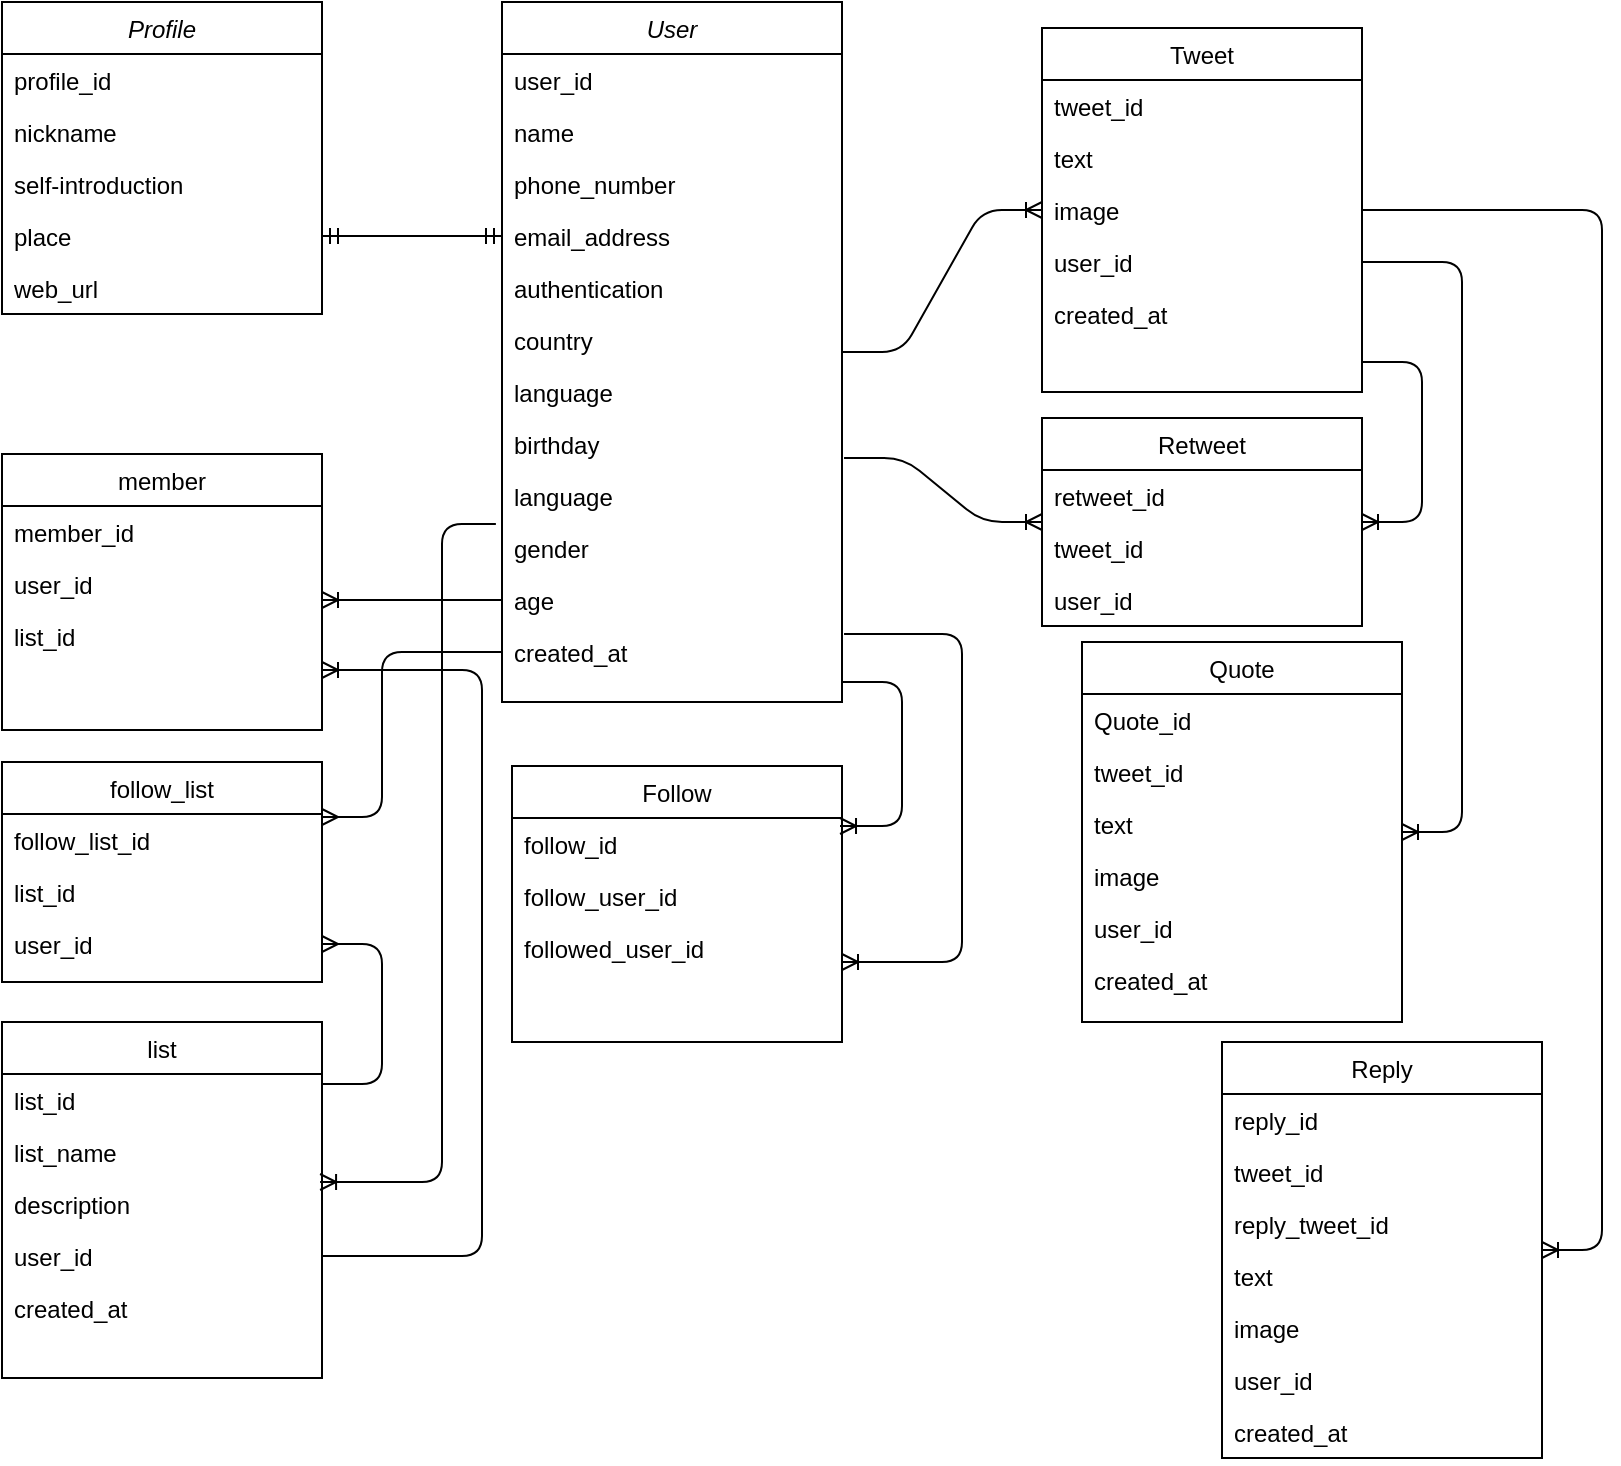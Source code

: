 <mxfile version="14.9.3" type="github">
  <diagram id="C5RBs43oDa-KdzZeNtuy" name="Page-1">
    <mxGraphModel dx="967" dy="479" grid="1" gridSize="10" guides="1" tooltips="1" connect="1" arrows="1" fold="1" page="1" pageScale="1" pageWidth="827" pageHeight="1169" math="0" shadow="0">
      <root>
        <mxCell id="WIyWlLk6GJQsqaUBKTNV-0" />
        <mxCell id="WIyWlLk6GJQsqaUBKTNV-1" parent="WIyWlLk6GJQsqaUBKTNV-0" />
        <mxCell id="zkfFHV4jXpPFQw0GAbJ--0" value="Profile" style="swimlane;fontStyle=2;align=center;verticalAlign=top;childLayout=stackLayout;horizontal=1;startSize=26;horizontalStack=0;resizeParent=1;resizeLast=0;collapsible=1;marginBottom=0;rounded=0;shadow=0;strokeWidth=1;" parent="WIyWlLk6GJQsqaUBKTNV-1" vertex="1">
          <mxGeometry x="10" y="10" width="160" height="156" as="geometry">
            <mxRectangle x="230" y="140" width="160" height="26" as="alternateBounds" />
          </mxGeometry>
        </mxCell>
        <mxCell id="y94ANgANM26KnY5v4HP3-28" value="profile_id" style="text;align=left;verticalAlign=top;spacingLeft=4;spacingRight=4;overflow=hidden;rotatable=0;points=[[0,0.5],[1,0.5]];portConstraint=eastwest;" parent="zkfFHV4jXpPFQw0GAbJ--0" vertex="1">
          <mxGeometry y="26" width="160" height="26" as="geometry" />
        </mxCell>
        <mxCell id="zkfFHV4jXpPFQw0GAbJ--1" value="nickname" style="text;align=left;verticalAlign=top;spacingLeft=4;spacingRight=4;overflow=hidden;rotatable=0;points=[[0,0.5],[1,0.5]];portConstraint=eastwest;" parent="zkfFHV4jXpPFQw0GAbJ--0" vertex="1">
          <mxGeometry y="52" width="160" height="26" as="geometry" />
        </mxCell>
        <mxCell id="zkfFHV4jXpPFQw0GAbJ--2" value="self-introduction" style="text;align=left;verticalAlign=top;spacingLeft=4;spacingRight=4;overflow=hidden;rotatable=0;points=[[0,0.5],[1,0.5]];portConstraint=eastwest;rounded=0;shadow=0;html=0;" parent="zkfFHV4jXpPFQw0GAbJ--0" vertex="1">
          <mxGeometry y="78" width="160" height="26" as="geometry" />
        </mxCell>
        <mxCell id="zkfFHV4jXpPFQw0GAbJ--3" value="place" style="text;align=left;verticalAlign=top;spacingLeft=4;spacingRight=4;overflow=hidden;rotatable=0;points=[[0,0.5],[1,0.5]];portConstraint=eastwest;rounded=0;shadow=0;html=0;" parent="zkfFHV4jXpPFQw0GAbJ--0" vertex="1">
          <mxGeometry y="104" width="160" height="26" as="geometry" />
        </mxCell>
        <mxCell id="zkfFHV4jXpPFQw0GAbJ--5" value="web_url" style="text;align=left;verticalAlign=top;spacingLeft=4;spacingRight=4;overflow=hidden;rotatable=0;points=[[0,0.5],[1,0.5]];portConstraint=eastwest;" parent="zkfFHV4jXpPFQw0GAbJ--0" vertex="1">
          <mxGeometry y="130" width="160" height="26" as="geometry" />
        </mxCell>
        <mxCell id="zkfFHV4jXpPFQw0GAbJ--6" value="Reply" style="swimlane;fontStyle=0;align=center;verticalAlign=top;childLayout=stackLayout;horizontal=1;startSize=26;horizontalStack=0;resizeParent=1;resizeLast=0;collapsible=1;marginBottom=0;rounded=0;shadow=0;strokeWidth=1;" parent="WIyWlLk6GJQsqaUBKTNV-1" vertex="1">
          <mxGeometry x="620" y="530" width="160" height="208" as="geometry">
            <mxRectangle x="130" y="380" width="160" height="26" as="alternateBounds" />
          </mxGeometry>
        </mxCell>
        <mxCell id="zkfFHV4jXpPFQw0GAbJ--8" value="reply_id" style="text;align=left;verticalAlign=top;spacingLeft=4;spacingRight=4;overflow=hidden;rotatable=0;points=[[0,0.5],[1,0.5]];portConstraint=eastwest;rounded=0;shadow=0;html=0;" parent="zkfFHV4jXpPFQw0GAbJ--6" vertex="1">
          <mxGeometry y="26" width="160" height="26" as="geometry" />
        </mxCell>
        <mxCell id="y94ANgANM26KnY5v4HP3-36" value="tweet_id" style="text;align=left;verticalAlign=top;spacingLeft=4;spacingRight=4;overflow=hidden;rotatable=0;points=[[0,0.5],[1,0.5]];portConstraint=eastwest;rounded=0;shadow=0;html=0;" parent="zkfFHV4jXpPFQw0GAbJ--6" vertex="1">
          <mxGeometry y="52" width="160" height="26" as="geometry" />
        </mxCell>
        <mxCell id="6QJARjqgOK5mBa3c4BNG-0" value="reply_tweet_id" style="text;align=left;verticalAlign=top;spacingLeft=4;spacingRight=4;overflow=hidden;rotatable=0;points=[[0,0.5],[1,0.5]];portConstraint=eastwest;rounded=0;shadow=0;html=0;" parent="zkfFHV4jXpPFQw0GAbJ--6" vertex="1">
          <mxGeometry y="78" width="160" height="26" as="geometry" />
        </mxCell>
        <mxCell id="CVF5ES9fp2ovjowKOkJe-5" value="text" style="text;align=left;verticalAlign=top;spacingLeft=4;spacingRight=4;overflow=hidden;rotatable=0;points=[[0,0.5],[1,0.5]];portConstraint=eastwest;rounded=0;shadow=0;html=0;" parent="zkfFHV4jXpPFQw0GAbJ--6" vertex="1">
          <mxGeometry y="104" width="160" height="26" as="geometry" />
        </mxCell>
        <mxCell id="CVF5ES9fp2ovjowKOkJe-6" value="image" style="text;align=left;verticalAlign=top;spacingLeft=4;spacingRight=4;overflow=hidden;rotatable=0;points=[[0,0.5],[1,0.5]];portConstraint=eastwest;rounded=0;shadow=0;html=0;" parent="zkfFHV4jXpPFQw0GAbJ--6" vertex="1">
          <mxGeometry y="130" width="160" height="26" as="geometry" />
        </mxCell>
        <mxCell id="CVF5ES9fp2ovjowKOkJe-7" value="user_id&#xa;" style="text;align=left;verticalAlign=top;spacingLeft=4;spacingRight=4;overflow=hidden;rotatable=0;points=[[0,0.5],[1,0.5]];portConstraint=eastwest;rounded=0;shadow=0;html=0;" parent="zkfFHV4jXpPFQw0GAbJ--6" vertex="1">
          <mxGeometry y="156" width="160" height="26" as="geometry" />
        </mxCell>
        <mxCell id="y94ANgANM26KnY5v4HP3-78" value="created_at" style="text;align=left;verticalAlign=top;spacingLeft=4;spacingRight=4;overflow=hidden;rotatable=0;points=[[0,0.5],[1,0.5]];portConstraint=eastwest;" parent="zkfFHV4jXpPFQw0GAbJ--6" vertex="1">
          <mxGeometry y="182" width="160" height="26" as="geometry" />
        </mxCell>
        <mxCell id="zkfFHV4jXpPFQw0GAbJ--13" value="Retweet" style="swimlane;fontStyle=0;align=center;verticalAlign=top;childLayout=stackLayout;horizontal=1;startSize=26;horizontalStack=0;resizeParent=1;resizeLast=0;collapsible=1;marginBottom=0;rounded=0;shadow=0;strokeWidth=1;" parent="WIyWlLk6GJQsqaUBKTNV-1" vertex="1">
          <mxGeometry x="530" y="218" width="160" height="104" as="geometry">
            <mxRectangle x="340" y="380" width="170" height="26" as="alternateBounds" />
          </mxGeometry>
        </mxCell>
        <mxCell id="y94ANgANM26KnY5v4HP3-31" value="retweet_id" style="text;align=left;verticalAlign=top;spacingLeft=4;spacingRight=4;overflow=hidden;rotatable=0;points=[[0,0.5],[1,0.5]];portConstraint=eastwest;" parent="zkfFHV4jXpPFQw0GAbJ--13" vertex="1">
          <mxGeometry y="26" width="160" height="26" as="geometry" />
        </mxCell>
        <mxCell id="y94ANgANM26KnY5v4HP3-32" value="tweet_id" style="text;align=left;verticalAlign=top;spacingLeft=4;spacingRight=4;overflow=hidden;rotatable=0;points=[[0,0.5],[1,0.5]];portConstraint=eastwest;" parent="zkfFHV4jXpPFQw0GAbJ--13" vertex="1">
          <mxGeometry y="52" width="160" height="26" as="geometry" />
        </mxCell>
        <mxCell id="y94ANgANM26KnY5v4HP3-33" value="user_id" style="text;align=left;verticalAlign=top;spacingLeft=4;spacingRight=4;overflow=hidden;rotatable=0;points=[[0,0.5],[1,0.5]];portConstraint=eastwest;" parent="zkfFHV4jXpPFQw0GAbJ--13" vertex="1">
          <mxGeometry y="78" width="160" height="26" as="geometry" />
        </mxCell>
        <mxCell id="zkfFHV4jXpPFQw0GAbJ--17" value="Tweet" style="swimlane;fontStyle=0;align=center;verticalAlign=top;childLayout=stackLayout;horizontal=1;startSize=26;horizontalStack=0;resizeParent=1;resizeLast=0;collapsible=1;marginBottom=0;rounded=0;shadow=0;strokeWidth=1;" parent="WIyWlLk6GJQsqaUBKTNV-1" vertex="1">
          <mxGeometry x="530" y="23" width="160" height="182" as="geometry">
            <mxRectangle x="550" y="140" width="160" height="26" as="alternateBounds" />
          </mxGeometry>
        </mxCell>
        <mxCell id="zkfFHV4jXpPFQw0GAbJ--18" value="tweet_id" style="text;align=left;verticalAlign=top;spacingLeft=4;spacingRight=4;overflow=hidden;rotatable=0;points=[[0,0.5],[1,0.5]];portConstraint=eastwest;" parent="zkfFHV4jXpPFQw0GAbJ--17" vertex="1">
          <mxGeometry y="26" width="160" height="26" as="geometry" />
        </mxCell>
        <mxCell id="y94ANgANM26KnY5v4HP3-30" value="text" style="text;align=left;verticalAlign=top;spacingLeft=4;spacingRight=4;overflow=hidden;rotatable=0;points=[[0,0.5],[1,0.5]];portConstraint=eastwest;" parent="zkfFHV4jXpPFQw0GAbJ--17" vertex="1">
          <mxGeometry y="52" width="160" height="26" as="geometry" />
        </mxCell>
        <mxCell id="zkfFHV4jXpPFQw0GAbJ--19" value="image" style="text;align=left;verticalAlign=top;spacingLeft=4;spacingRight=4;overflow=hidden;rotatable=0;points=[[0,0.5],[1,0.5]];portConstraint=eastwest;rounded=0;shadow=0;html=0;" parent="zkfFHV4jXpPFQw0GAbJ--17" vertex="1">
          <mxGeometry y="78" width="160" height="26" as="geometry" />
        </mxCell>
        <mxCell id="zkfFHV4jXpPFQw0GAbJ--20" value="user_id" style="text;align=left;verticalAlign=top;spacingLeft=4;spacingRight=4;overflow=hidden;rotatable=0;points=[[0,0.5],[1,0.5]];portConstraint=eastwest;rounded=0;shadow=0;html=0;" parent="zkfFHV4jXpPFQw0GAbJ--17" vertex="1">
          <mxGeometry y="104" width="160" height="26" as="geometry" />
        </mxCell>
        <mxCell id="y94ANgANM26KnY5v4HP3-72" value="created_at" style="text;align=left;verticalAlign=top;spacingLeft=4;spacingRight=4;overflow=hidden;rotatable=0;points=[[0,0.5],[1,0.5]];portConstraint=eastwest;" parent="zkfFHV4jXpPFQw0GAbJ--17" vertex="1">
          <mxGeometry y="130" width="160" height="26" as="geometry" />
        </mxCell>
        <mxCell id="y94ANgANM26KnY5v4HP3-7" value="User" style="swimlane;fontStyle=2;align=center;verticalAlign=top;childLayout=stackLayout;horizontal=1;startSize=26;horizontalStack=0;resizeParent=1;resizeLast=0;collapsible=1;marginBottom=0;rounded=0;shadow=0;strokeWidth=1;" parent="WIyWlLk6GJQsqaUBKTNV-1" vertex="1">
          <mxGeometry x="260" y="10" width="170" height="350" as="geometry">
            <mxRectangle x="230" y="140" width="160" height="26" as="alternateBounds" />
          </mxGeometry>
        </mxCell>
        <mxCell id="y94ANgANM26KnY5v4HP3-29" value="user_id" style="text;align=left;verticalAlign=top;spacingLeft=4;spacingRight=4;overflow=hidden;rotatable=0;points=[[0,0.5],[1,0.5]];portConstraint=eastwest;" parent="y94ANgANM26KnY5v4HP3-7" vertex="1">
          <mxGeometry y="26" width="170" height="26" as="geometry" />
        </mxCell>
        <mxCell id="y94ANgANM26KnY5v4HP3-8" value="name" style="text;align=left;verticalAlign=top;spacingLeft=4;spacingRight=4;overflow=hidden;rotatable=0;points=[[0,0.5],[1,0.5]];portConstraint=eastwest;" parent="y94ANgANM26KnY5v4HP3-7" vertex="1">
          <mxGeometry y="52" width="170" height="26" as="geometry" />
        </mxCell>
        <mxCell id="y94ANgANM26KnY5v4HP3-9" value="phone_number" style="text;align=left;verticalAlign=top;spacingLeft=4;spacingRight=4;overflow=hidden;rotatable=0;points=[[0,0.5],[1,0.5]];portConstraint=eastwest;rounded=0;shadow=0;html=0;" parent="y94ANgANM26KnY5v4HP3-7" vertex="1">
          <mxGeometry y="78" width="170" height="26" as="geometry" />
        </mxCell>
        <mxCell id="y94ANgANM26KnY5v4HP3-10" value="email_address" style="text;align=left;verticalAlign=top;spacingLeft=4;spacingRight=4;overflow=hidden;rotatable=0;points=[[0,0.5],[1,0.5]];portConstraint=eastwest;rounded=0;shadow=0;html=0;" parent="y94ANgANM26KnY5v4HP3-7" vertex="1">
          <mxGeometry y="104" width="170" height="26" as="geometry" />
        </mxCell>
        <mxCell id="y94ANgANM26KnY5v4HP3-12" value="authentication" style="text;align=left;verticalAlign=top;spacingLeft=4;spacingRight=4;overflow=hidden;rotatable=0;points=[[0,0.5],[1,0.5]];portConstraint=eastwest;" parent="y94ANgANM26KnY5v4HP3-7" vertex="1">
          <mxGeometry y="130" width="170" height="26" as="geometry" />
        </mxCell>
        <mxCell id="y94ANgANM26KnY5v4HP3-22" value="country" style="text;align=left;verticalAlign=top;spacingLeft=4;spacingRight=4;overflow=hidden;rotatable=0;points=[[0,0.5],[1,0.5]];portConstraint=eastwest;" parent="y94ANgANM26KnY5v4HP3-7" vertex="1">
          <mxGeometry y="156" width="170" height="26" as="geometry" />
        </mxCell>
        <mxCell id="y94ANgANM26KnY5v4HP3-23" value="language" style="text;align=left;verticalAlign=top;spacingLeft=4;spacingRight=4;overflow=hidden;rotatable=0;points=[[0,0.5],[1,0.5]];portConstraint=eastwest;" parent="y94ANgANM26KnY5v4HP3-7" vertex="1">
          <mxGeometry y="182" width="170" height="26" as="geometry" />
        </mxCell>
        <mxCell id="y94ANgANM26KnY5v4HP3-25" value="birthday" style="text;align=left;verticalAlign=top;spacingLeft=4;spacingRight=4;overflow=hidden;rotatable=0;points=[[0,0.5],[1,0.5]];portConstraint=eastwest;" parent="y94ANgANM26KnY5v4HP3-7" vertex="1">
          <mxGeometry y="208" width="170" height="26" as="geometry" />
        </mxCell>
        <mxCell id="y94ANgANM26KnY5v4HP3-26" value="language" style="text;align=left;verticalAlign=top;spacingLeft=4;spacingRight=4;overflow=hidden;rotatable=0;points=[[0,0.5],[1,0.5]];portConstraint=eastwest;" parent="y94ANgANM26KnY5v4HP3-7" vertex="1">
          <mxGeometry y="234" width="170" height="26" as="geometry" />
        </mxCell>
        <mxCell id="y94ANgANM26KnY5v4HP3-24" value="gender" style="text;align=left;verticalAlign=top;spacingLeft=4;spacingRight=4;overflow=hidden;rotatable=0;points=[[0,0.5],[1,0.5]];portConstraint=eastwest;" parent="y94ANgANM26KnY5v4HP3-7" vertex="1">
          <mxGeometry y="260" width="170" height="26" as="geometry" />
        </mxCell>
        <mxCell id="y94ANgANM26KnY5v4HP3-27" value="age" style="text;align=left;verticalAlign=top;spacingLeft=4;spacingRight=4;overflow=hidden;rotatable=0;points=[[0,0.5],[1,0.5]];portConstraint=eastwest;" parent="y94ANgANM26KnY5v4HP3-7" vertex="1">
          <mxGeometry y="286" width="170" height="26" as="geometry" />
        </mxCell>
        <mxCell id="y94ANgANM26KnY5v4HP3-19" value="created_at" style="text;align=left;verticalAlign=top;spacingLeft=4;spacingRight=4;overflow=hidden;rotatable=0;points=[[0,0.5],[1,0.5]];portConstraint=eastwest;" parent="y94ANgANM26KnY5v4HP3-7" vertex="1">
          <mxGeometry y="312" width="170" height="26" as="geometry" />
        </mxCell>
        <mxCell id="y94ANgANM26KnY5v4HP3-13" value="list" style="swimlane;fontStyle=0;align=center;verticalAlign=top;childLayout=stackLayout;horizontal=1;startSize=26;horizontalStack=0;resizeParent=1;resizeLast=0;collapsible=1;marginBottom=0;rounded=0;shadow=0;strokeWidth=1;" parent="WIyWlLk6GJQsqaUBKTNV-1" vertex="1">
          <mxGeometry x="10" y="520" width="160" height="178" as="geometry">
            <mxRectangle x="130" y="380" width="160" height="26" as="alternateBounds" />
          </mxGeometry>
        </mxCell>
        <mxCell id="y94ANgANM26KnY5v4HP3-14" value="list_id" style="text;align=left;verticalAlign=top;spacingLeft=4;spacingRight=4;overflow=hidden;rotatable=0;points=[[0,0.5],[1,0.5]];portConstraint=eastwest;" parent="y94ANgANM26KnY5v4HP3-13" vertex="1">
          <mxGeometry y="26" width="160" height="26" as="geometry" />
        </mxCell>
        <mxCell id="y94ANgANM26KnY5v4HP3-46" value="list_name" style="text;align=left;verticalAlign=top;spacingLeft=4;spacingRight=4;overflow=hidden;rotatable=0;points=[[0,0.5],[1,0.5]];portConstraint=eastwest;rounded=0;shadow=0;html=0;" parent="y94ANgANM26KnY5v4HP3-13" vertex="1">
          <mxGeometry y="52" width="160" height="26" as="geometry" />
        </mxCell>
        <mxCell id="y94ANgANM26KnY5v4HP3-47" value="description" style="text;align=left;verticalAlign=top;spacingLeft=4;spacingRight=4;overflow=hidden;rotatable=0;points=[[0,0.5],[1,0.5]];portConstraint=eastwest;rounded=0;shadow=0;html=0;" parent="y94ANgANM26KnY5v4HP3-13" vertex="1">
          <mxGeometry y="78" width="160" height="26" as="geometry" />
        </mxCell>
        <mxCell id="y94ANgANM26KnY5v4HP3-45" value="user_id" style="text;align=left;verticalAlign=top;spacingLeft=4;spacingRight=4;overflow=hidden;rotatable=0;points=[[0,0.5],[1,0.5]];portConstraint=eastwest;rounded=0;shadow=0;html=0;" parent="y94ANgANM26KnY5v4HP3-13" vertex="1">
          <mxGeometry y="104" width="160" height="26" as="geometry" />
        </mxCell>
        <mxCell id="y94ANgANM26KnY5v4HP3-76" value="created_at" style="text;align=left;verticalAlign=top;spacingLeft=4;spacingRight=4;overflow=hidden;rotatable=0;points=[[0,0.5],[1,0.5]];portConstraint=eastwest;" parent="y94ANgANM26KnY5v4HP3-13" vertex="1">
          <mxGeometry y="130" width="160" height="26" as="geometry" />
        </mxCell>
        <mxCell id="y94ANgANM26KnY5v4HP3-38" value="" style="edgeStyle=entityRelationEdgeStyle;fontSize=12;html=1;endArrow=ERmandOne;startArrow=ERmandOne;entryX=0;entryY=0.5;entryDx=0;entryDy=0;exitX=1;exitY=0.5;exitDx=0;exitDy=0;" parent="WIyWlLk6GJQsqaUBKTNV-1" source="zkfFHV4jXpPFQw0GAbJ--3" target="y94ANgANM26KnY5v4HP3-10" edge="1">
          <mxGeometry width="100" height="100" relative="1" as="geometry">
            <mxPoint x="300" y="300" as="sourcePoint" />
            <mxPoint x="400" y="200" as="targetPoint" />
          </mxGeometry>
        </mxCell>
        <mxCell id="y94ANgANM26KnY5v4HP3-41" value="member" style="swimlane;fontStyle=0;align=center;verticalAlign=top;childLayout=stackLayout;horizontal=1;startSize=26;horizontalStack=0;resizeParent=1;resizeLast=0;collapsible=1;marginBottom=0;rounded=0;shadow=0;strokeWidth=1;" parent="WIyWlLk6GJQsqaUBKTNV-1" vertex="1">
          <mxGeometry x="10" y="236" width="160" height="138" as="geometry">
            <mxRectangle x="130" y="380" width="160" height="26" as="alternateBounds" />
          </mxGeometry>
        </mxCell>
        <mxCell id="y94ANgANM26KnY5v4HP3-42" value="member_id" style="text;align=left;verticalAlign=top;spacingLeft=4;spacingRight=4;overflow=hidden;rotatable=0;points=[[0,0.5],[1,0.5]];portConstraint=eastwest;" parent="y94ANgANM26KnY5v4HP3-41" vertex="1">
          <mxGeometry y="26" width="160" height="26" as="geometry" />
        </mxCell>
        <mxCell id="y94ANgANM26KnY5v4HP3-43" value="user_id" style="text;align=left;verticalAlign=top;spacingLeft=4;spacingRight=4;overflow=hidden;rotatable=0;points=[[0,0.5],[1,0.5]];portConstraint=eastwest;rounded=0;shadow=0;html=0;" parent="y94ANgANM26KnY5v4HP3-41" vertex="1">
          <mxGeometry y="52" width="160" height="26" as="geometry" />
        </mxCell>
        <mxCell id="y94ANgANM26KnY5v4HP3-44" value="list_id" style="text;align=left;verticalAlign=top;spacingLeft=4;spacingRight=4;overflow=hidden;rotatable=0;points=[[0,0.5],[1,0.5]];portConstraint=eastwest;rounded=0;shadow=0;html=0;" parent="y94ANgANM26KnY5v4HP3-41" vertex="1">
          <mxGeometry y="78" width="160" height="26" as="geometry" />
        </mxCell>
        <mxCell id="y94ANgANM26KnY5v4HP3-50" value="" style="fontSize=12;html=1;endArrow=ERoneToMany;" parent="WIyWlLk6GJQsqaUBKTNV-1" source="y94ANgANM26KnY5v4HP3-27" edge="1">
          <mxGeometry width="100" height="100" relative="1" as="geometry">
            <mxPoint x="258" y="305" as="sourcePoint" />
            <mxPoint x="170" y="309" as="targetPoint" />
          </mxGeometry>
        </mxCell>
        <mxCell id="y94ANgANM26KnY5v4HP3-57" value="Follow" style="swimlane;fontStyle=0;align=center;verticalAlign=top;childLayout=stackLayout;horizontal=1;startSize=26;horizontalStack=0;resizeParent=1;resizeLast=0;collapsible=1;marginBottom=0;rounded=0;shadow=0;strokeWidth=1;" parent="WIyWlLk6GJQsqaUBKTNV-1" vertex="1">
          <mxGeometry x="265" y="392" width="165" height="138" as="geometry">
            <mxRectangle x="130" y="380" width="160" height="26" as="alternateBounds" />
          </mxGeometry>
        </mxCell>
        <mxCell id="y94ANgANM26KnY5v4HP3-58" value="follow_id" style="text;align=left;verticalAlign=top;spacingLeft=4;spacingRight=4;overflow=hidden;rotatable=0;points=[[0,0.5],[1,0.5]];portConstraint=eastwest;" parent="y94ANgANM26KnY5v4HP3-57" vertex="1">
          <mxGeometry y="26" width="165" height="26" as="geometry" />
        </mxCell>
        <mxCell id="y94ANgANM26KnY5v4HP3-70" value="follow_user_id" style="text;align=left;verticalAlign=top;spacingLeft=4;spacingRight=4;overflow=hidden;rotatable=0;points=[[0,0.5],[1,0.5]];portConstraint=eastwest;" parent="y94ANgANM26KnY5v4HP3-57" vertex="1">
          <mxGeometry y="52" width="165" height="26" as="geometry" />
        </mxCell>
        <mxCell id="y94ANgANM26KnY5v4HP3-59" value="followed_user_id" style="text;align=left;verticalAlign=top;spacingLeft=4;spacingRight=4;overflow=hidden;rotatable=0;points=[[0,0.5],[1,0.5]];portConstraint=eastwest;rounded=0;shadow=0;html=0;" parent="y94ANgANM26KnY5v4HP3-57" vertex="1">
          <mxGeometry y="78" width="165" height="26" as="geometry" />
        </mxCell>
        <mxCell id="y94ANgANM26KnY5v4HP3-64" value="" style="edgeStyle=entityRelationEdgeStyle;fontSize=12;html=1;endArrow=ERoneToMany;entryX=0.994;entryY=0.154;entryDx=0;entryDy=0;entryPerimeter=0;" parent="WIyWlLk6GJQsqaUBKTNV-1" target="y94ANgANM26KnY5v4HP3-58" edge="1">
          <mxGeometry width="100" height="100" relative="1" as="geometry">
            <mxPoint x="430" y="350" as="sourcePoint" />
            <mxPoint x="500" y="390" as="targetPoint" />
          </mxGeometry>
        </mxCell>
        <mxCell id="y94ANgANM26KnY5v4HP3-66" value="" style="edgeStyle=entityRelationEdgeStyle;fontSize=12;html=1;endArrow=ERoneToMany;" parent="WIyWlLk6GJQsqaUBKTNV-1" source="y94ANgANM26KnY5v4HP3-7" target="zkfFHV4jXpPFQw0GAbJ--17" edge="1">
          <mxGeometry width="100" height="100" relative="1" as="geometry">
            <mxPoint x="400" y="260" as="sourcePoint" />
            <mxPoint x="500" y="160" as="targetPoint" />
          </mxGeometry>
        </mxCell>
        <mxCell id="y94ANgANM26KnY5v4HP3-67" value="" style="edgeStyle=entityRelationEdgeStyle;fontSize=12;html=1;endArrow=ERoneToMany;exitX=1.006;exitY=0.769;exitDx=0;exitDy=0;exitPerimeter=0;" parent="WIyWlLk6GJQsqaUBKTNV-1" source="y94ANgANM26KnY5v4HP3-25" target="zkfFHV4jXpPFQw0GAbJ--13" edge="1">
          <mxGeometry width="100" height="100" relative="1" as="geometry">
            <mxPoint x="400" y="410" as="sourcePoint" />
            <mxPoint x="500" y="310" as="targetPoint" />
          </mxGeometry>
        </mxCell>
        <mxCell id="y94ANgANM26KnY5v4HP3-68" value="" style="edgeStyle=entityRelationEdgeStyle;fontSize=12;html=1;endArrow=ERoneToMany;" parent="WIyWlLk6GJQsqaUBKTNV-1" target="zkfFHV4jXpPFQw0GAbJ--13" edge="1">
          <mxGeometry width="100" height="100" relative="1" as="geometry">
            <mxPoint x="690" y="190" as="sourcePoint" />
            <mxPoint x="500" y="220" as="targetPoint" />
          </mxGeometry>
        </mxCell>
        <mxCell id="y94ANgANM26KnY5v4HP3-69" value="" style="edgeStyle=entityRelationEdgeStyle;fontSize=12;html=1;endArrow=ERoneToMany;" parent="WIyWlLk6GJQsqaUBKTNV-1" source="zkfFHV4jXpPFQw0GAbJ--17" target="zkfFHV4jXpPFQw0GAbJ--6" edge="1">
          <mxGeometry width="100" height="100" relative="1" as="geometry">
            <mxPoint x="680" y="400" as="sourcePoint" />
            <mxPoint x="500" y="530" as="targetPoint" />
          </mxGeometry>
        </mxCell>
        <mxCell id="cBGFjq5x01hX8OeEJk1--0" value="follow_list" style="swimlane;fontStyle=0;align=center;verticalAlign=top;childLayout=stackLayout;horizontal=1;startSize=26;horizontalStack=0;resizeParent=1;resizeLast=0;collapsible=1;marginBottom=0;rounded=0;shadow=0;strokeWidth=1;" parent="WIyWlLk6GJQsqaUBKTNV-1" vertex="1">
          <mxGeometry x="10" y="390" width="160" height="110" as="geometry">
            <mxRectangle x="130" y="380" width="160" height="26" as="alternateBounds" />
          </mxGeometry>
        </mxCell>
        <mxCell id="cBGFjq5x01hX8OeEJk1--1" value="follow_list_id" style="text;align=left;verticalAlign=top;spacingLeft=4;spacingRight=4;overflow=hidden;rotatable=0;points=[[0,0.5],[1,0.5]];portConstraint=eastwest;" parent="cBGFjq5x01hX8OeEJk1--0" vertex="1">
          <mxGeometry y="26" width="160" height="26" as="geometry" />
        </mxCell>
        <mxCell id="cBGFjq5x01hX8OeEJk1--2" value="list_id" style="text;align=left;verticalAlign=top;spacingLeft=4;spacingRight=4;overflow=hidden;rotatable=0;points=[[0,0.5],[1,0.5]];portConstraint=eastwest;rounded=0;shadow=0;html=0;" parent="cBGFjq5x01hX8OeEJk1--0" vertex="1">
          <mxGeometry y="52" width="160" height="26" as="geometry" />
        </mxCell>
        <mxCell id="cBGFjq5x01hX8OeEJk1--3" value="user_id" style="text;align=left;verticalAlign=top;spacingLeft=4;spacingRight=4;overflow=hidden;rotatable=0;points=[[0,0.5],[1,0.5]];portConstraint=eastwest;rounded=0;shadow=0;html=0;" parent="cBGFjq5x01hX8OeEJk1--0" vertex="1">
          <mxGeometry y="78" width="160" height="26" as="geometry" />
        </mxCell>
        <mxCell id="cBGFjq5x01hX8OeEJk1--7" value="" style="edgeStyle=entityRelationEdgeStyle;fontSize=12;html=1;endArrow=ERmany;exitX=1;exitY=0.192;exitDx=0;exitDy=0;exitPerimeter=0;" parent="WIyWlLk6GJQsqaUBKTNV-1" source="y94ANgANM26KnY5v4HP3-14" target="cBGFjq5x01hX8OeEJk1--3" edge="1">
          <mxGeometry width="100" height="100" relative="1" as="geometry">
            <mxPoint x="370" y="570" as="sourcePoint" />
            <mxPoint x="118" y="510" as="targetPoint" />
          </mxGeometry>
        </mxCell>
        <mxCell id="cBGFjq5x01hX8OeEJk1--8" value="" style="edgeStyle=elbowEdgeStyle;fontSize=12;html=1;endArrow=ERmany;exitX=0;exitY=0.5;exitDx=0;exitDy=0;entryX=1;entryY=0.25;entryDx=0;entryDy=0;" parent="WIyWlLk6GJQsqaUBKTNV-1" source="y94ANgANM26KnY5v4HP3-19" target="cBGFjq5x01hX8OeEJk1--0" edge="1">
          <mxGeometry width="100" height="100" relative="1" as="geometry">
            <mxPoint x="260" y="380" as="sourcePoint" />
            <mxPoint x="470" y="470" as="targetPoint" />
            <Array as="points">
              <mxPoint x="200" y="390" />
            </Array>
          </mxGeometry>
        </mxCell>
        <mxCell id="CVF5ES9fp2ovjowKOkJe-1" value="Quote" style="swimlane;fontStyle=0;align=center;verticalAlign=top;childLayout=stackLayout;horizontal=1;startSize=26;horizontalStack=0;resizeParent=1;resizeLast=0;collapsible=1;marginBottom=0;rounded=0;shadow=0;strokeWidth=1;" parent="WIyWlLk6GJQsqaUBKTNV-1" vertex="1">
          <mxGeometry x="550" y="330" width="160" height="190" as="geometry">
            <mxRectangle x="340" y="380" width="170" height="26" as="alternateBounds" />
          </mxGeometry>
        </mxCell>
        <mxCell id="CVF5ES9fp2ovjowKOkJe-2" value="Quote_id" style="text;align=left;verticalAlign=top;spacingLeft=4;spacingRight=4;overflow=hidden;rotatable=0;points=[[0,0.5],[1,0.5]];portConstraint=eastwest;" parent="CVF5ES9fp2ovjowKOkJe-1" vertex="1">
          <mxGeometry y="26" width="160" height="26" as="geometry" />
        </mxCell>
        <mxCell id="CVF5ES9fp2ovjowKOkJe-3" value="tweet_id" style="text;align=left;verticalAlign=top;spacingLeft=4;spacingRight=4;overflow=hidden;rotatable=0;points=[[0,0.5],[1,0.5]];portConstraint=eastwest;" parent="CVF5ES9fp2ovjowKOkJe-1" vertex="1">
          <mxGeometry y="52" width="160" height="26" as="geometry" />
        </mxCell>
        <mxCell id="CVF5ES9fp2ovjowKOkJe-8" value="text" style="text;align=left;verticalAlign=top;spacingLeft=4;spacingRight=4;overflow=hidden;rotatable=0;points=[[0,0.5],[1,0.5]];portConstraint=eastwest;rounded=0;shadow=0;html=0;" parent="CVF5ES9fp2ovjowKOkJe-1" vertex="1">
          <mxGeometry y="78" width="160" height="26" as="geometry" />
        </mxCell>
        <mxCell id="CVF5ES9fp2ovjowKOkJe-9" value="image" style="text;align=left;verticalAlign=top;spacingLeft=4;spacingRight=4;overflow=hidden;rotatable=0;points=[[0,0.5],[1,0.5]];portConstraint=eastwest;rounded=0;shadow=0;html=0;" parent="CVF5ES9fp2ovjowKOkJe-1" vertex="1">
          <mxGeometry y="104" width="160" height="26" as="geometry" />
        </mxCell>
        <mxCell id="CVF5ES9fp2ovjowKOkJe-10" value="user_id&#xa;" style="text;align=left;verticalAlign=top;spacingLeft=4;spacingRight=4;overflow=hidden;rotatable=0;points=[[0,0.5],[1,0.5]];portConstraint=eastwest;rounded=0;shadow=0;html=0;" parent="CVF5ES9fp2ovjowKOkJe-1" vertex="1">
          <mxGeometry y="130" width="160" height="26" as="geometry" />
        </mxCell>
        <mxCell id="CVF5ES9fp2ovjowKOkJe-11" value="created_at" style="text;align=left;verticalAlign=top;spacingLeft=4;spacingRight=4;overflow=hidden;rotatable=0;points=[[0,0.5],[1,0.5]];portConstraint=eastwest;" parent="CVF5ES9fp2ovjowKOkJe-1" vertex="1">
          <mxGeometry y="156" width="160" height="26" as="geometry" />
        </mxCell>
        <mxCell id="CVF5ES9fp2ovjowKOkJe-12" value="" style="edgeStyle=entityRelationEdgeStyle;fontSize=12;html=1;endArrow=ERoneToMany;exitX=1;exitY=0.5;exitDx=0;exitDy=0;" parent="WIyWlLk6GJQsqaUBKTNV-1" source="zkfFHV4jXpPFQw0GAbJ--20" target="CVF5ES9fp2ovjowKOkJe-1" edge="1">
          <mxGeometry width="100" height="100" relative="1" as="geometry">
            <mxPoint x="700" y="124" as="sourcePoint" />
            <mxPoint x="790" y="636.5" as="targetPoint" />
          </mxGeometry>
        </mxCell>
        <mxCell id="y94ANgANM26KnY5v4HP3-48" value="" style="edgeStyle=elbowEdgeStyle;fontSize=12;html=1;endArrow=ERoneToMany;exitX=1;exitY=0.5;exitDx=0;exitDy=0;" parent="WIyWlLk6GJQsqaUBKTNV-1" source="y94ANgANM26KnY5v4HP3-45" edge="1">
          <mxGeometry width="100" height="100" relative="1" as="geometry">
            <mxPoint x="170" y="360" as="sourcePoint" />
            <mxPoint x="170" y="344" as="targetPoint" />
            <Array as="points">
              <mxPoint x="250" y="480" />
            </Array>
          </mxGeometry>
        </mxCell>
        <mxCell id="6QJARjqgOK5mBa3c4BNG-1" value="" style="edgeStyle=elbowEdgeStyle;fontSize=12;html=1;endArrow=ERoneToMany;exitX=1.006;exitY=0.154;exitDx=0;exitDy=0;exitPerimeter=0;" parent="WIyWlLk6GJQsqaUBKTNV-1" source="y94ANgANM26KnY5v4HP3-19" edge="1">
          <mxGeometry width="100" height="100" relative="1" as="geometry">
            <mxPoint x="440" y="360" as="sourcePoint" />
            <mxPoint x="430" y="490" as="targetPoint" />
            <Array as="points">
              <mxPoint x="490" y="410" />
            </Array>
          </mxGeometry>
        </mxCell>
        <mxCell id="kXVJUYbpyy5No4WmZ53v-0" value="" style="edgeStyle=elbowEdgeStyle;fontSize=12;html=1;endArrow=ERoneToMany;exitX=-0.018;exitY=0.038;exitDx=0;exitDy=0;entryX=0.994;entryY=0.077;entryDx=0;entryDy=0;entryPerimeter=0;exitPerimeter=0;" edge="1" parent="WIyWlLk6GJQsqaUBKTNV-1" source="y94ANgANM26KnY5v4HP3-24" target="y94ANgANM26KnY5v4HP3-47">
          <mxGeometry width="100" height="100" relative="1" as="geometry">
            <mxPoint x="180" y="621" as="sourcePoint" />
            <mxPoint x="180" y="354" as="targetPoint" />
            <Array as="points">
              <mxPoint x="230" y="440" />
            </Array>
          </mxGeometry>
        </mxCell>
      </root>
    </mxGraphModel>
  </diagram>
</mxfile>
